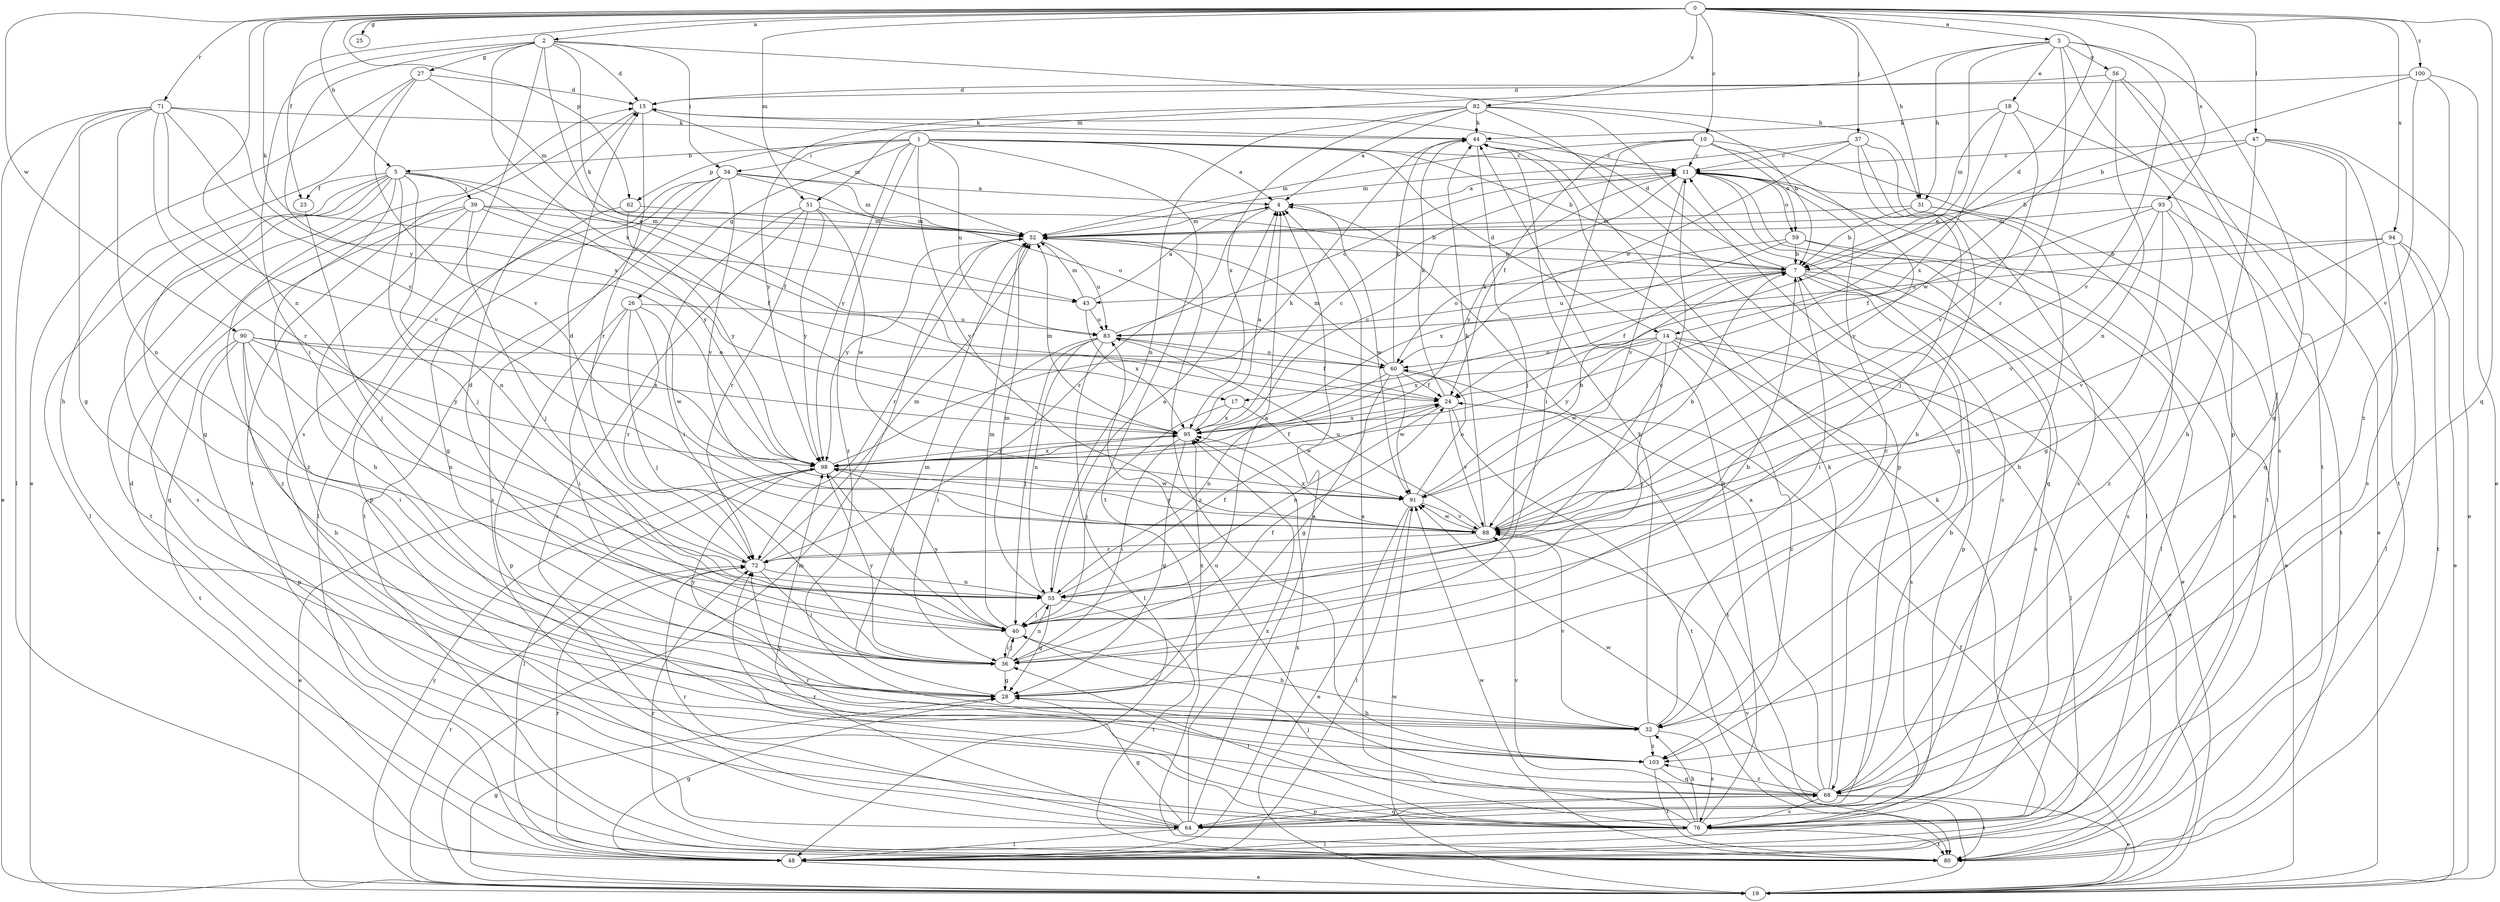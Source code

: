 strict digraph  {
0;
1;
2;
3;
4;
5;
7;
10;
11;
14;
15;
17;
18;
19;
23;
24;
25;
26;
27;
28;
31;
32;
34;
36;
37;
39;
40;
43;
44;
47;
48;
51;
52;
55;
56;
59;
60;
62;
64;
68;
71;
72;
76;
80;
82;
83;
88;
90;
91;
93;
94;
95;
98;
100;
103;
0 -> 2  [label=a];
0 -> 3  [label=a];
0 -> 5  [label=b];
0 -> 10  [label=c];
0 -> 14  [label=d];
0 -> 23  [label=f];
0 -> 25  [label=g];
0 -> 31  [label=h];
0 -> 37  [label=j];
0 -> 43  [label=k];
0 -> 47  [label=l];
0 -> 51  [label=m];
0 -> 55  [label=n];
0 -> 62  [label=p];
0 -> 68  [label=q];
0 -> 71  [label=r];
0 -> 82  [label=u];
0 -> 90  [label=w];
0 -> 93  [label=x];
0 -> 94  [label=x];
0 -> 100  [label=z];
1 -> 4  [label=a];
1 -> 5  [label=b];
1 -> 7  [label=b];
1 -> 11  [label=c];
1 -> 14  [label=d];
1 -> 26  [label=g];
1 -> 34  [label=i];
1 -> 62  [label=p];
1 -> 80  [label=t];
1 -> 83  [label=u];
1 -> 88  [label=v];
1 -> 98  [label=y];
1 -> 103  [label=z];
2 -> 15  [label=d];
2 -> 17  [label=e];
2 -> 27  [label=g];
2 -> 31  [label=h];
2 -> 34  [label=i];
2 -> 36  [label=i];
2 -> 43  [label=k];
2 -> 76  [label=s];
2 -> 95  [label=x];
2 -> 98  [label=y];
3 -> 17  [label=e];
3 -> 18  [label=e];
3 -> 31  [label=h];
3 -> 51  [label=m];
3 -> 56  [label=o];
3 -> 64  [label=p];
3 -> 68  [label=q];
3 -> 72  [label=r];
3 -> 88  [label=v];
4 -> 52  [label=m];
4 -> 72  [label=r];
4 -> 91  [label=w];
5 -> 23  [label=f];
5 -> 24  [label=f];
5 -> 28  [label=g];
5 -> 39  [label=j];
5 -> 40  [label=j];
5 -> 48  [label=l];
5 -> 55  [label=n];
5 -> 76  [label=s];
5 -> 80  [label=t];
5 -> 98  [label=y];
5 -> 103  [label=z];
7 -> 15  [label=d];
7 -> 19  [label=e];
7 -> 24  [label=f];
7 -> 36  [label=i];
7 -> 43  [label=k];
7 -> 64  [label=p];
7 -> 76  [label=s];
7 -> 83  [label=u];
10 -> 11  [label=c];
10 -> 24  [label=f];
10 -> 36  [label=i];
10 -> 52  [label=m];
10 -> 59  [label=o];
10 -> 80  [label=t];
10 -> 88  [label=v];
11 -> 4  [label=a];
11 -> 19  [label=e];
11 -> 48  [label=l];
11 -> 59  [label=o];
11 -> 68  [label=q];
11 -> 88  [label=v];
11 -> 98  [label=y];
14 -> 19  [label=e];
14 -> 40  [label=j];
14 -> 48  [label=l];
14 -> 60  [label=o];
14 -> 76  [label=s];
14 -> 91  [label=w];
14 -> 95  [label=x];
14 -> 98  [label=y];
14 -> 103  [label=z];
15 -> 44  [label=k];
15 -> 52  [label=m];
15 -> 72  [label=r];
15 -> 80  [label=t];
17 -> 40  [label=j];
17 -> 91  [label=w];
17 -> 95  [label=x];
18 -> 44  [label=k];
18 -> 52  [label=m];
18 -> 80  [label=t];
18 -> 88  [label=v];
18 -> 95  [label=x];
19 -> 24  [label=f];
19 -> 28  [label=g];
19 -> 52  [label=m];
19 -> 72  [label=r];
19 -> 88  [label=v];
19 -> 91  [label=w];
19 -> 98  [label=y];
23 -> 40  [label=j];
24 -> 44  [label=k];
24 -> 55  [label=n];
24 -> 80  [label=t];
24 -> 88  [label=v];
24 -> 95  [label=x];
26 -> 36  [label=i];
26 -> 40  [label=j];
26 -> 64  [label=p];
26 -> 72  [label=r];
26 -> 83  [label=u];
26 -> 91  [label=w];
27 -> 15  [label=d];
27 -> 19  [label=e];
27 -> 32  [label=h];
27 -> 52  [label=m];
27 -> 88  [label=v];
28 -> 32  [label=h];
28 -> 52  [label=m];
28 -> 95  [label=x];
28 -> 98  [label=y];
31 -> 7  [label=b];
31 -> 32  [label=h];
31 -> 52  [label=m];
31 -> 76  [label=s];
32 -> 11  [label=c];
32 -> 44  [label=k];
32 -> 76  [label=s];
32 -> 88  [label=v];
32 -> 103  [label=z];
34 -> 4  [label=a];
34 -> 48  [label=l];
34 -> 52  [label=m];
34 -> 60  [label=o];
34 -> 64  [label=p];
34 -> 76  [label=s];
34 -> 80  [label=t];
34 -> 88  [label=v];
36 -> 7  [label=b];
36 -> 15  [label=d];
36 -> 24  [label=f];
36 -> 28  [label=g];
36 -> 40  [label=j];
36 -> 55  [label=n];
36 -> 98  [label=y];
37 -> 11  [label=c];
37 -> 32  [label=h];
37 -> 40  [label=j];
37 -> 52  [label=m];
37 -> 60  [label=o];
37 -> 76  [label=s];
39 -> 7  [label=b];
39 -> 24  [label=f];
39 -> 32  [label=h];
39 -> 40  [label=j];
39 -> 52  [label=m];
39 -> 68  [label=q];
39 -> 103  [label=z];
40 -> 4  [label=a];
40 -> 32  [label=h];
40 -> 36  [label=i];
40 -> 52  [label=m];
40 -> 98  [label=y];
43 -> 4  [label=a];
43 -> 52  [label=m];
43 -> 83  [label=u];
43 -> 95  [label=x];
44 -> 11  [label=c];
44 -> 40  [label=j];
47 -> 7  [label=b];
47 -> 11  [label=c];
47 -> 19  [label=e];
47 -> 32  [label=h];
47 -> 68  [label=q];
47 -> 76  [label=s];
48 -> 15  [label=d];
48 -> 19  [label=e];
48 -> 28  [label=g];
48 -> 44  [label=k];
48 -> 72  [label=r];
48 -> 95  [label=x];
51 -> 36  [label=i];
51 -> 52  [label=m];
51 -> 72  [label=r];
51 -> 76  [label=s];
51 -> 91  [label=w];
51 -> 98  [label=y];
52 -> 7  [label=b];
52 -> 72  [label=r];
52 -> 83  [label=u];
52 -> 98  [label=y];
52 -> 103  [label=z];
55 -> 4  [label=a];
55 -> 11  [label=c];
55 -> 24  [label=f];
55 -> 28  [label=g];
55 -> 40  [label=j];
55 -> 52  [label=m];
55 -> 80  [label=t];
56 -> 15  [label=d];
56 -> 55  [label=n];
56 -> 76  [label=s];
56 -> 80  [label=t];
56 -> 91  [label=w];
59 -> 7  [label=b];
59 -> 19  [label=e];
59 -> 48  [label=l];
59 -> 60  [label=o];
59 -> 95  [label=x];
60 -> 24  [label=f];
60 -> 28  [label=g];
60 -> 44  [label=k];
60 -> 52  [label=m];
60 -> 55  [label=n];
60 -> 80  [label=t];
60 -> 91  [label=w];
62 -> 28  [label=g];
62 -> 52  [label=m];
62 -> 98  [label=y];
64 -> 4  [label=a];
64 -> 11  [label=c];
64 -> 28  [label=g];
64 -> 48  [label=l];
64 -> 68  [label=q];
64 -> 72  [label=r];
64 -> 95  [label=x];
64 -> 98  [label=y];
68 -> 4  [label=a];
68 -> 7  [label=b];
68 -> 19  [label=e];
68 -> 44  [label=k];
68 -> 64  [label=p];
68 -> 72  [label=r];
68 -> 76  [label=s];
68 -> 80  [label=t];
68 -> 83  [label=u];
68 -> 91  [label=w];
68 -> 103  [label=z];
71 -> 19  [label=e];
71 -> 28  [label=g];
71 -> 44  [label=k];
71 -> 48  [label=l];
71 -> 55  [label=n];
71 -> 72  [label=r];
71 -> 88  [label=v];
71 -> 95  [label=x];
71 -> 98  [label=y];
72 -> 15  [label=d];
72 -> 36  [label=i];
72 -> 52  [label=m];
72 -> 55  [label=n];
76 -> 4  [label=a];
76 -> 32  [label=h];
76 -> 36  [label=i];
76 -> 40  [label=j];
76 -> 44  [label=k];
76 -> 48  [label=l];
76 -> 72  [label=r];
76 -> 80  [label=t];
76 -> 88  [label=v];
80 -> 11  [label=c];
80 -> 72  [label=r];
80 -> 91  [label=w];
82 -> 4  [label=a];
82 -> 7  [label=b];
82 -> 44  [label=k];
82 -> 55  [label=n];
82 -> 64  [label=p];
82 -> 68  [label=q];
82 -> 95  [label=x];
82 -> 98  [label=y];
83 -> 11  [label=c];
83 -> 24  [label=f];
83 -> 36  [label=i];
83 -> 40  [label=j];
83 -> 48  [label=l];
83 -> 55  [label=n];
83 -> 60  [label=o];
88 -> 7  [label=b];
88 -> 44  [label=k];
88 -> 72  [label=r];
88 -> 83  [label=u];
88 -> 91  [label=w];
88 -> 95  [label=x];
88 -> 98  [label=y];
90 -> 32  [label=h];
90 -> 36  [label=i];
90 -> 55  [label=n];
90 -> 60  [label=o];
90 -> 64  [label=p];
90 -> 80  [label=t];
90 -> 95  [label=x];
90 -> 98  [label=y];
91 -> 7  [label=b];
91 -> 19  [label=e];
91 -> 48  [label=l];
91 -> 60  [label=o];
91 -> 88  [label=v];
93 -> 24  [label=f];
93 -> 28  [label=g];
93 -> 52  [label=m];
93 -> 80  [label=t];
93 -> 88  [label=v];
93 -> 103  [label=z];
94 -> 7  [label=b];
94 -> 19  [label=e];
94 -> 48  [label=l];
94 -> 80  [label=t];
94 -> 83  [label=u];
94 -> 88  [label=v];
95 -> 4  [label=a];
95 -> 11  [label=c];
95 -> 28  [label=g];
95 -> 36  [label=i];
95 -> 52  [label=m];
95 -> 98  [label=y];
98 -> 11  [label=c];
98 -> 19  [label=e];
98 -> 24  [label=f];
98 -> 40  [label=j];
98 -> 44  [label=k];
98 -> 48  [label=l];
98 -> 91  [label=w];
98 -> 95  [label=x];
100 -> 7  [label=b];
100 -> 15  [label=d];
100 -> 19  [label=e];
100 -> 88  [label=v];
100 -> 103  [label=z];
103 -> 68  [label=q];
103 -> 80  [label=t];
}
